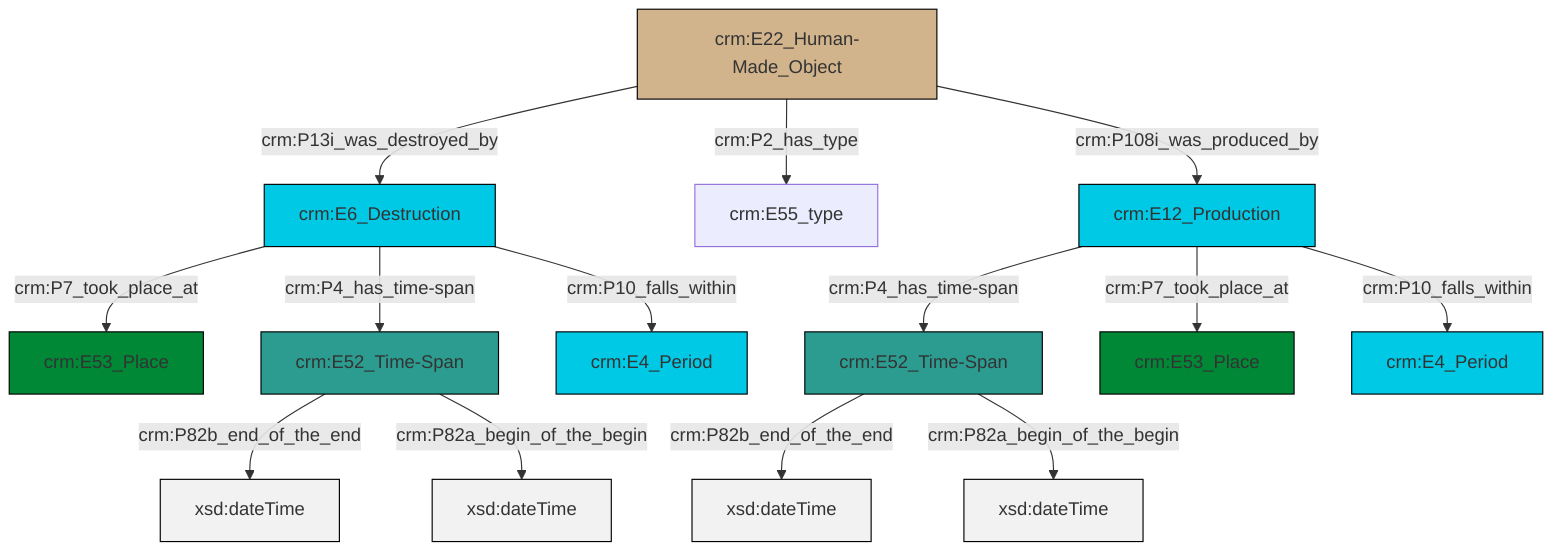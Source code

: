 graph TD
classDef Literal fill:#f2f2f2,stroke:#000000;
classDef CRM_Entity fill:#FFFFFF,stroke:#000000;
classDef Temporal_Entity fill:#00C9E6, stroke:#000000;
classDef Type fill:#E18312, stroke:#000000;
classDef Time-Span fill:#2C9C91, stroke:#000000;
classDef Appellation fill:#FFEB7F, stroke:#000000;
classDef Place fill:#008836, stroke:#000000;
classDef Persistent_Item fill:#B266B2, stroke:#000000;
classDef Conceptual_Object fill:#FFD700, stroke:#000000;
classDef Physical_Thing fill:#D2B48C, stroke:#000000;
classDef Actor fill:#f58aad, stroke:#000000;
classDef PC_Classes fill:#4ce600, stroke:#000000;
classDef Multi fill:#cccccc,stroke:#000000;

0["crm:E22_Human-Made_Object"]:::Physical_Thing -->|crm:P13i_was_destroyed_by| 1["crm:E6_Destruction"]:::Temporal_Entity
1["crm:E6_Destruction"]:::Temporal_Entity -->|crm:P7_took_place_at| 2["crm:E53_Place"]:::Place
0["crm:E22_Human-Made_Object"]:::Physical_Thing -->|crm:P108i_was_produced_by| 6["crm:E12_Production"]:::Temporal_Entity
7["crm:E52_Time-Span"]:::Time-Span -->|crm:P82b_end_of_the_end| 10[xsd:dateTime]:::Literal
13["crm:E52_Time-Span"]:::Time-Span -->|crm:P82b_end_of_the_end| 14[xsd:dateTime]:::Literal
1["crm:E6_Destruction"]:::Temporal_Entity -->|crm:P10_falls_within| 11["crm:E4_Period"]:::Temporal_Entity
6["crm:E12_Production"]:::Temporal_Entity -->|crm:P4_has_time-span| 13["crm:E52_Time-Span"]:::Time-Span
13["crm:E52_Time-Span"]:::Time-Span -->|crm:P82a_begin_of_the_begin| 19[xsd:dateTime]:::Literal
6["crm:E12_Production"]:::Temporal_Entity -->|crm:P10_falls_within| 20["crm:E4_Period"]:::Temporal_Entity
6["crm:E12_Production"]:::Temporal_Entity -->|crm:P7_took_place_at| 16["crm:E53_Place"]:::Place
7["crm:E52_Time-Span"]:::Time-Span -->|crm:P82a_begin_of_the_begin| 21[xsd:dateTime]:::Literal
1["crm:E6_Destruction"]:::Temporal_Entity -->|crm:P4_has_time-span| 7["crm:E52_Time-Span"]:::Time-Span
0["crm:E22_Human-Made_Object"]:::Physical_Thing -->|crm:P2_has_type| 4["crm:E55_type"]:::Default